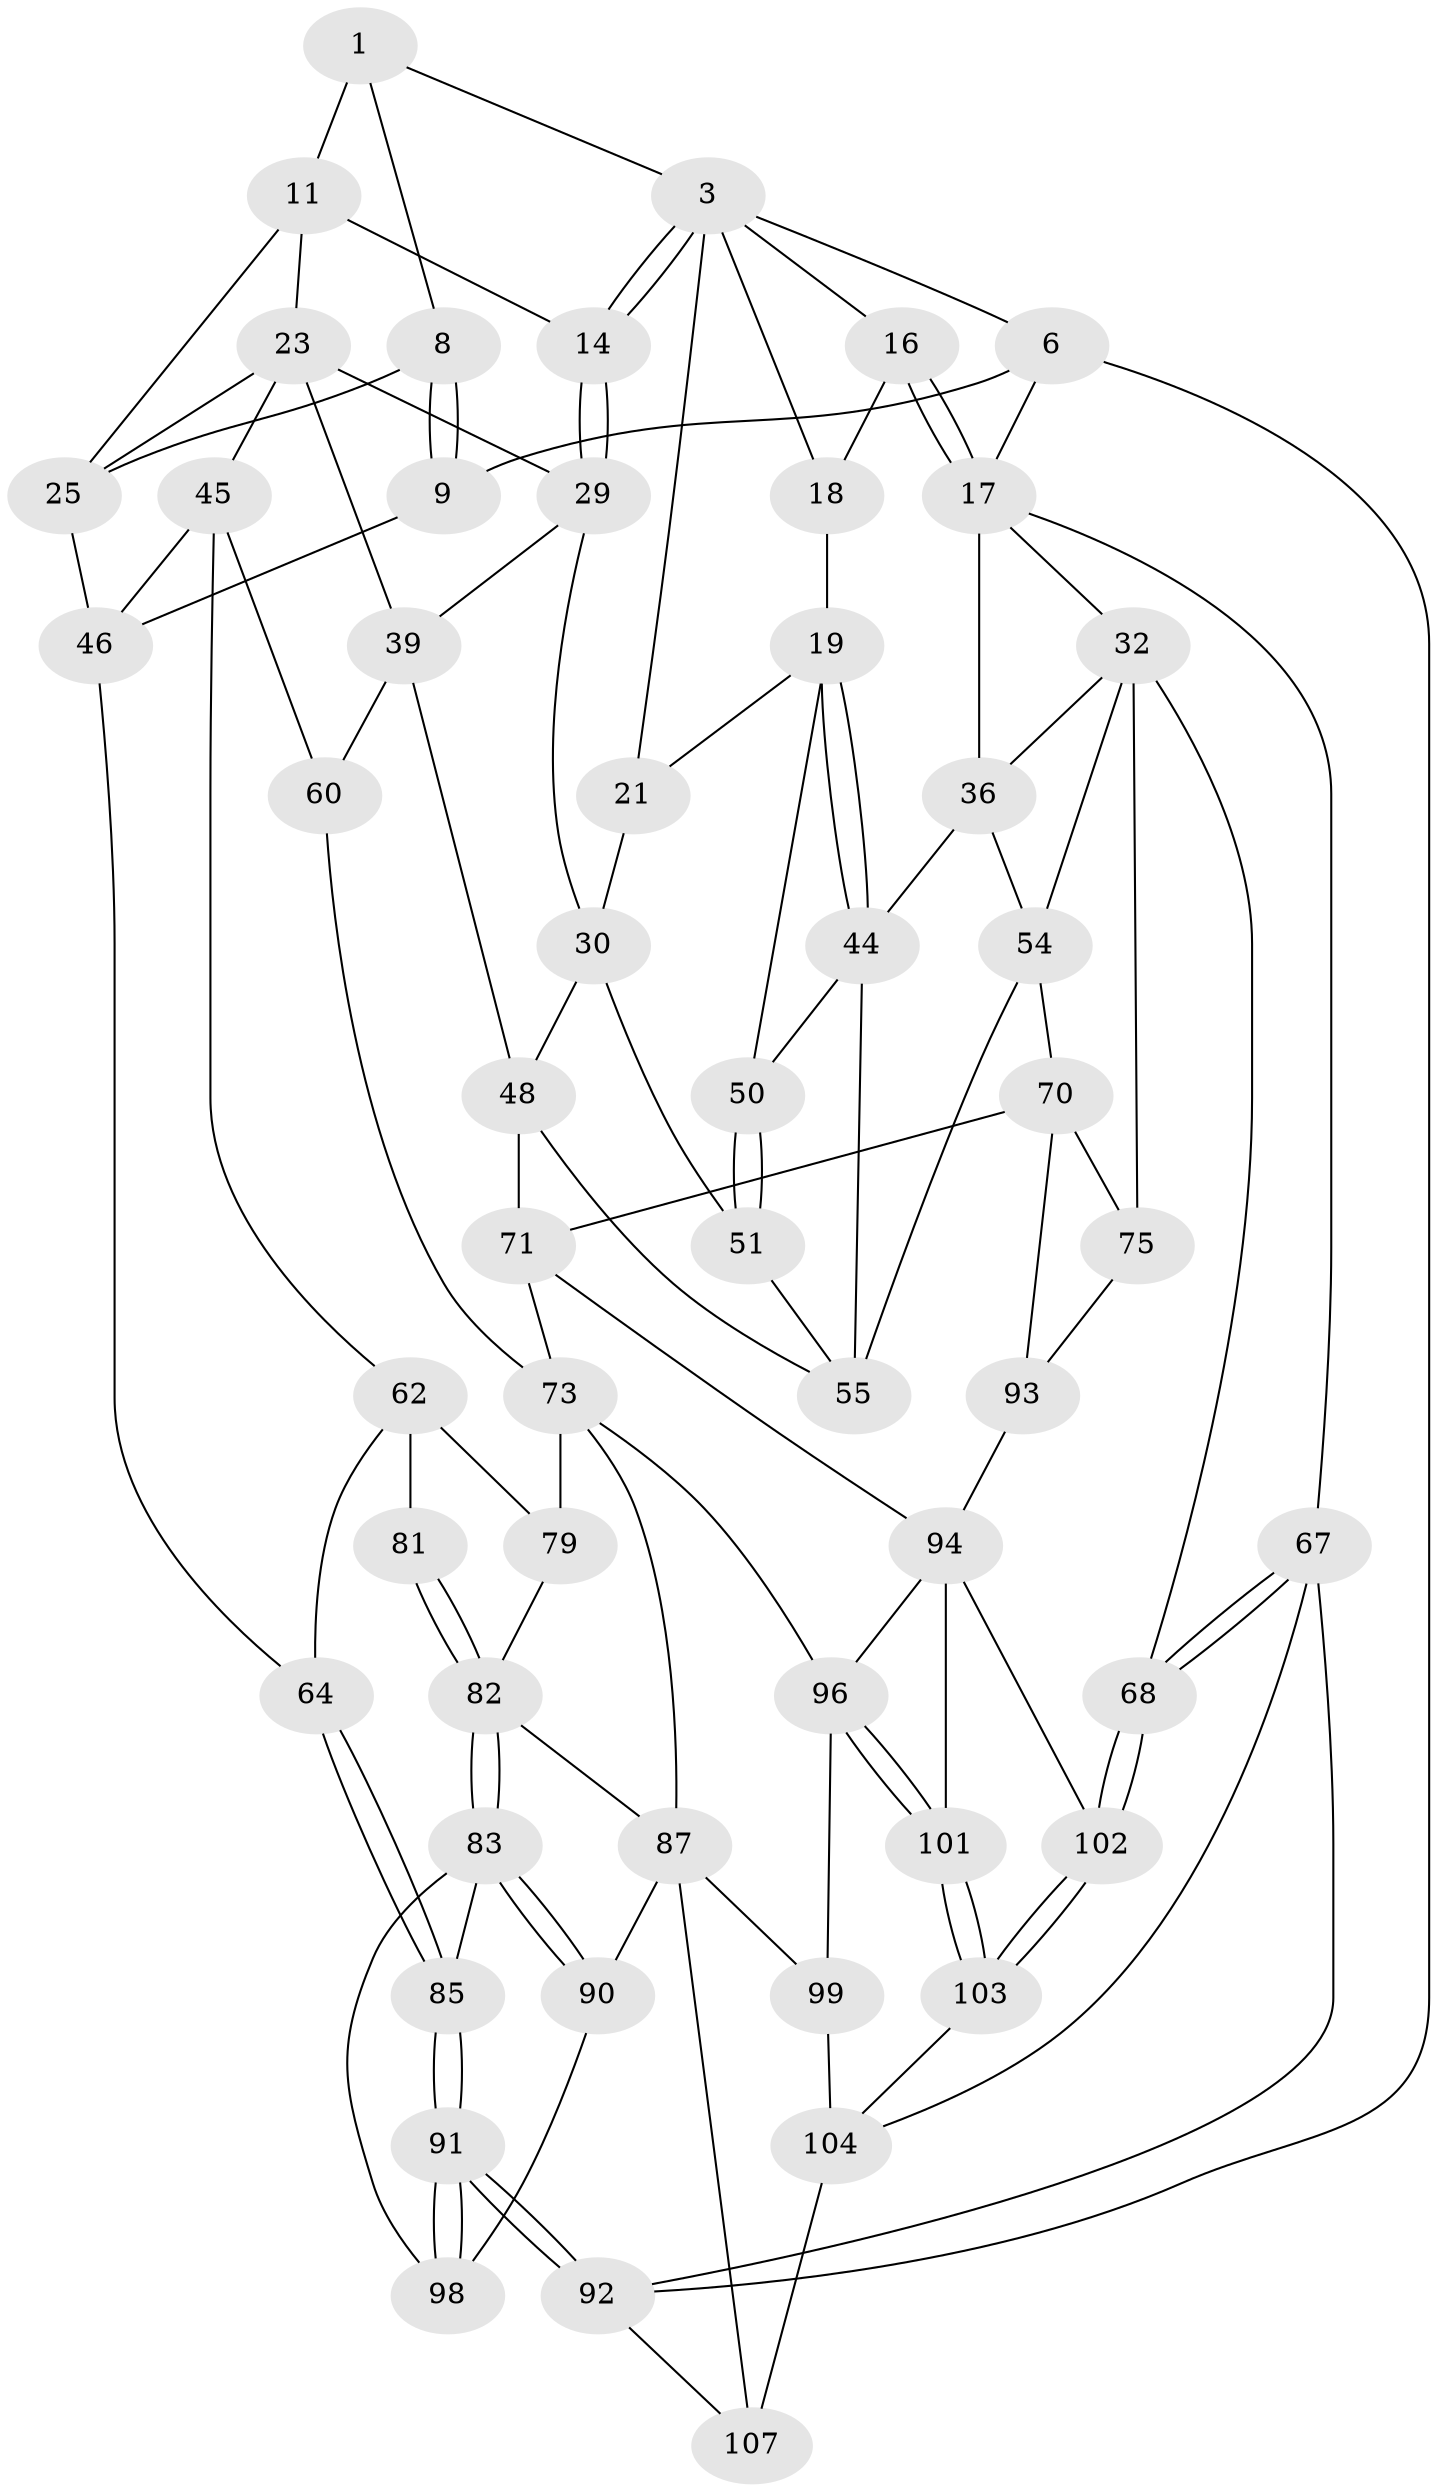 // original degree distribution, {3: 0.03636363636363636, 4: 0.17272727272727273, 5: 0.6, 6: 0.19090909090909092}
// Generated by graph-tools (version 1.1) at 2025/17/03/09/25 04:17:18]
// undirected, 55 vertices, 119 edges
graph export_dot {
graph [start="1"]
  node [color=gray90,style=filled];
  1 [pos="+0.1784398474510601+0",super="+2+7"];
  3 [pos="+0.342432082771782+0.10561463789957924",super="+4"];
  6 [pos="+0.17495764435508535+0",super="+10"];
  8 [pos="+0.025415661572241816+0.16185891239026437"];
  9 [pos="+0+0.22503749539568568"];
  11 [pos="+0.1841831849194593+0",super="+13+12"];
  14 [pos="+0.3211240696807248+0.12615713895915615"];
  16 [pos="+0.9228218102565929+0",super="+22"];
  17 [pos="+1+0",super="+34"];
  18 [pos="+0.6288110534038556+0.006929098741187578"];
  19 [pos="+0.5893847556415905+0.12503560410613185",super="+20"];
  21 [pos="+0.45856455295746157+0.1798928021086846"];
  23 [pos="+0.21468843346708358+0.12094229969182789",super="+27"];
  25 [pos="+0.1560848591790396+0.16958172642913205",super="+26"];
  29 [pos="+0.31282223309480045+0.1440551556636742",super="+31"];
  30 [pos="+0.36955669091068294+0.21658967656810282",super="+47"];
  32 [pos="+0.9791005732176111+0.18601864427015385",super="+33+37"];
  36 [pos="+0.9644505121745763+0.18702394508214082",super="+38"];
  39 [pos="+0.32768328018299475+0.2104321389191443",super="+49"];
  44 [pos="+0.6215201683154504+0.21767155662118726",super="+52"];
  45 [pos="+0.22067460514938964+0.31098046628125653",super="+61"];
  46 [pos="+0.142009914911132+0.27367798817255856",super="+53"];
  48 [pos="+0.38980321792632455+0.3969993573470139",super="+66"];
  50 [pos="+0.46143344542849285+0.19384136223581191"];
  51 [pos="+0.4792593231378021+0.31652994499325954"];
  54 [pos="+0.7527744111797228+0.380744759746145",super="+59"];
  55 [pos="+0.6738931425754711+0.38034051350929177",super="+56"];
  60 [pos="+0.3579131129775731+0.41207219632974984"];
  62 [pos="+0.2369163323542681+0.4247889059159938",super="+80+63"];
  64 [pos="+0+0.4723761010341285"];
  67 [pos="+1+1"];
  68 [pos="+1+1"];
  70 [pos="+0.7094553235288132+0.6224087643198062",super="+76"];
  71 [pos="+0.6558212768632362+0.6204747114243861",super="+72"];
  73 [pos="+0.5307302901715221+0.6318820370346373",super="+74"];
  75 [pos="+0.9124012072741466+0.5637228651334137",super="+77"];
  79 [pos="+0.28033657020691216+0.6317612330317844"];
  81 [pos="+0.11446162788436098+0.6200000935882862"];
  82 [pos="+0.12024815119030063+0.6381496087288067",super="+86"];
  83 [pos="+0.1114700417974423+0.6934379479443222",super="+84"];
  85 [pos="+0+0.5024197603884807"];
  87 [pos="+0.28206305745064997+0.8543248705531277",super="+88"];
  90 [pos="+0.1508060443060107+0.8285853771283654"];
  91 [pos="+0+0.9582790912279929"];
  92 [pos="+0+1"];
  93 [pos="+0.7873486665301762+0.7463114953381009"];
  94 [pos="+0.7833255785944304+0.757497979824542",super="+95+100"];
  96 [pos="+0.6302689544833617+0.8033772628063067",super="+97"];
  98 [pos="+0.06319175909106134+0.8313608532394245"];
  99 [pos="+0.5142497782478498+0.8011919098565433"];
  101 [pos="+0.696172586854681+0.9015635223610597"];
  102 [pos="+0.988891066247666+0.9607992892549162"];
  103 [pos="+0.6877165421479335+0.9370609830216554"];
  104 [pos="+0.6544037970652956+0.9998874764997683",super="+109+105"];
  107 [pos="+0.2817656868820862+0.9534938889633554",super="+108"];
  1 -- 3;
  1 -- 11 [weight=2];
  1 -- 8;
  3 -- 14;
  3 -- 14;
  3 -- 16;
  3 -- 18;
  3 -- 21;
  3 -- 6;
  6 -- 9;
  6 -- 92;
  6 -- 17;
  8 -- 9;
  8 -- 9;
  8 -- 25;
  9 -- 46;
  11 -- 14;
  11 -- 23 [weight=2];
  11 -- 25;
  14 -- 29;
  14 -- 29;
  16 -- 17 [weight=2];
  16 -- 17;
  16 -- 18;
  17 -- 67;
  17 -- 32;
  17 -- 36 [weight=2];
  18 -- 19;
  19 -- 44;
  19 -- 44;
  19 -- 50;
  19 -- 21;
  21 -- 30;
  23 -- 29;
  23 -- 39;
  23 -- 25;
  23 -- 45;
  25 -- 46;
  29 -- 30;
  29 -- 39;
  30 -- 48;
  30 -- 51;
  32 -- 68;
  32 -- 75 [weight=2];
  32 -- 54;
  32 -- 36;
  36 -- 54;
  36 -- 44;
  39 -- 48;
  39 -- 60;
  44 -- 50;
  44 -- 55;
  45 -- 46;
  45 -- 60;
  45 -- 62;
  46 -- 64;
  48 -- 71;
  48 -- 55;
  50 -- 51;
  50 -- 51;
  51 -- 55;
  54 -- 55;
  54 -- 70;
  60 -- 73;
  62 -- 81 [weight=2];
  62 -- 79;
  62 -- 64;
  64 -- 85;
  64 -- 85;
  67 -- 68;
  67 -- 68;
  67 -- 92;
  67 -- 104;
  68 -- 102;
  68 -- 102;
  70 -- 71;
  70 -- 75;
  70 -- 93;
  71 -- 73;
  71 -- 94;
  73 -- 79;
  73 -- 87;
  73 -- 96;
  75 -- 93;
  79 -- 82;
  81 -- 82;
  81 -- 82;
  82 -- 83;
  82 -- 83;
  82 -- 87;
  83 -- 90;
  83 -- 90;
  83 -- 98;
  83 -- 85;
  85 -- 91;
  85 -- 91;
  87 -- 99;
  87 -- 90;
  87 -- 107;
  90 -- 98;
  91 -- 92;
  91 -- 92;
  91 -- 98;
  91 -- 98;
  92 -- 107;
  93 -- 94;
  94 -- 96;
  94 -- 102;
  94 -- 101;
  96 -- 101;
  96 -- 101;
  96 -- 99;
  99 -- 104;
  101 -- 103;
  101 -- 103;
  102 -- 103;
  102 -- 103;
  103 -- 104;
  104 -- 107 [weight=2];
}
